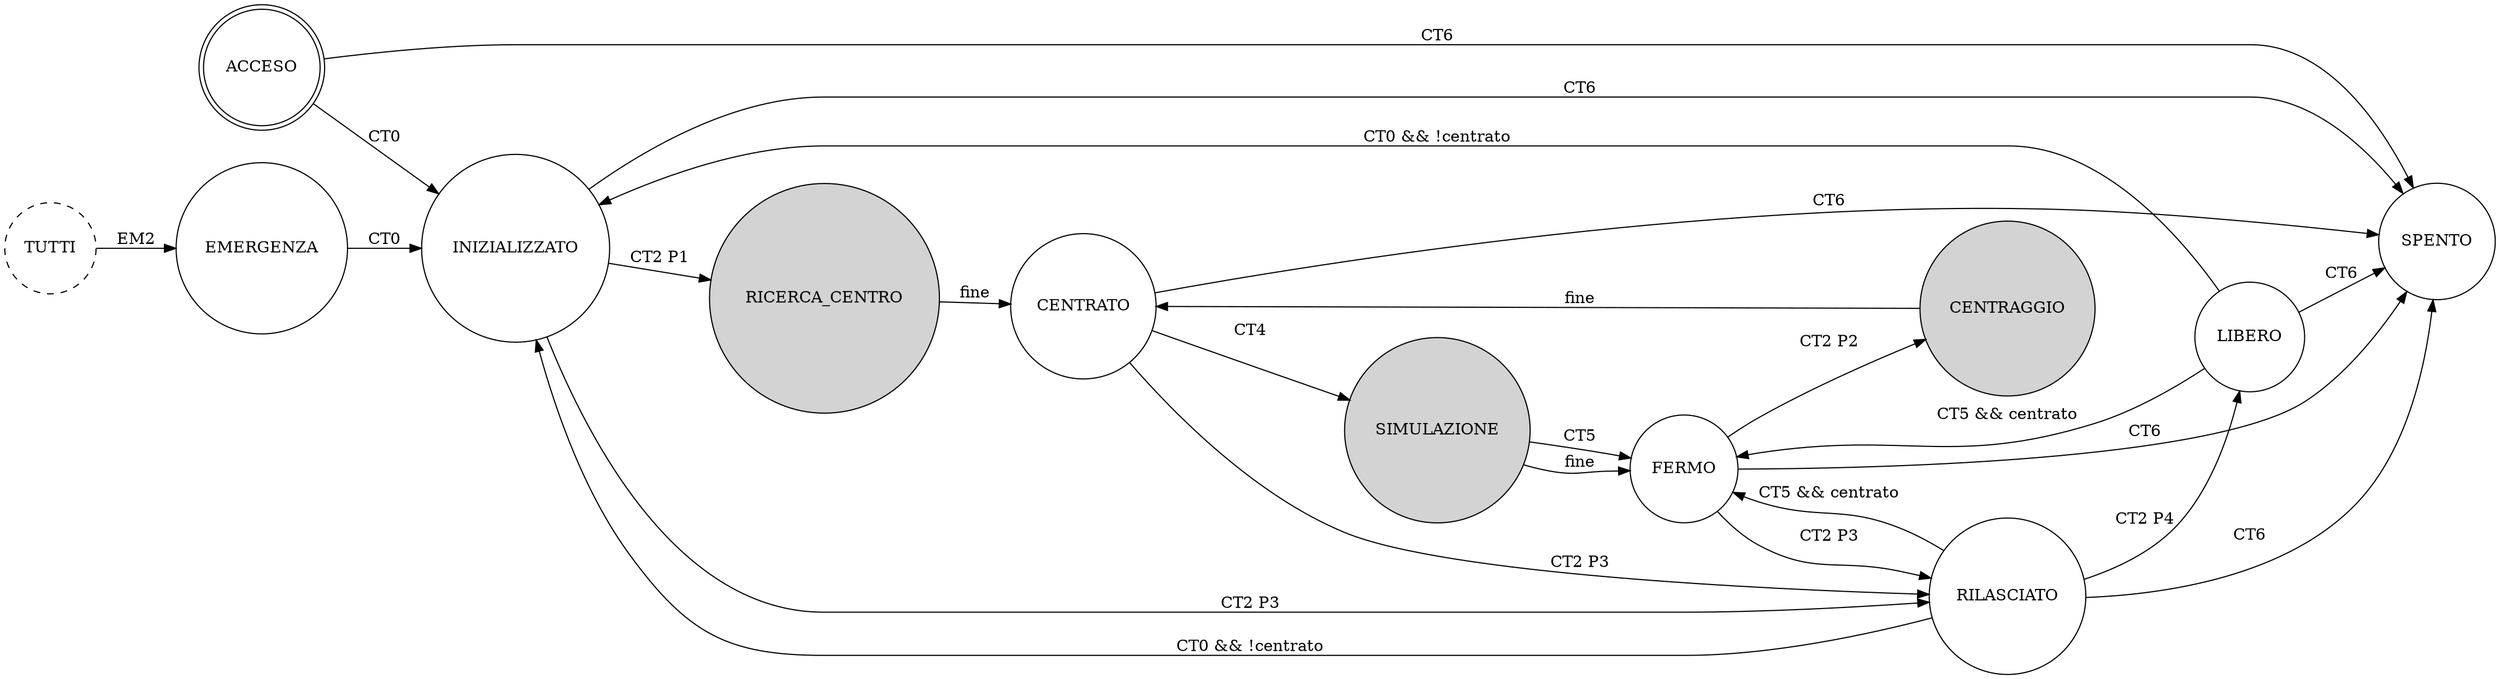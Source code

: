digraph canopenshell_machine {
	rankdir=LR;
	node [shape = doublecircle]; ACCESO
	node [shape = circle, style = filled]; SIMULAZIONE RICERCA_CENTRO CENTRAGGIO
	node [shape = circle, style = dashed]; TUTTI
	node [shape = circle, style = solid, regular= 1];
	ACCESO -> INIZIALIZZATO [ label = "CT0" ];
	ACCESO -> SPENTO [ label = "CT6" ];
	INIZIALIZZATO -> RICERCA_CENTRO [ label = "CT2 P1" ];
	INIZIALIZZATO -> RILASCIATO [ label = "CT2 P3" ];
	INIZIALIZZATO -> SPENTO [ label = "CT6" ];
	RICERCA_CENTRO -> CENTRATO [ label = "fine" ];
	CENTRATO -> SIMULAZIONE [ label = "CT4" ];
	CENTRATO -> RILASCIATO [ label = "CT2 P3" ];
	CENTRATO -> SPENTO [ label = "CT6" ];
	SIMULAZIONE -> FERMO [ label = "fine" ];
	SIMULAZIONE -> FERMO [ label = "CT5" ];
	FERMO -> CENTRAGGIO [ label = "CT2 P2" ];
	FERMO -> RILASCIATO [ label = "CT2 P3" ];
	FERMO -> SPENTO [ label = "CT6" ];
	CENTRAGGIO -> CENTRATO [ label = "fine" ];
	RILASCIATO -> LIBERO [ label = "CT2 P4" ];
	RILASCIATO -> FERMO [ label = "CT5 && centrato" ];
	RILASCIATO -> INIZIALIZZATO [ label = "CT0 && !centrato" ];
	RILASCIATO -> SPENTO [ label = "CT6" ];
	LIBERO -> FERMO [ label = "CT5 && centrato" ];
	LIBERO -> INIZIALIZZATO [ label = "CT0 && !centrato" ];
	LIBERO -> SPENTO [ label = "CT6" ];
	TUTTI -> EMERGENZA [ label = "EM2" ];
	EMERGENZA -> INIZIALIZZATO [ label = "CT0" ];
}
